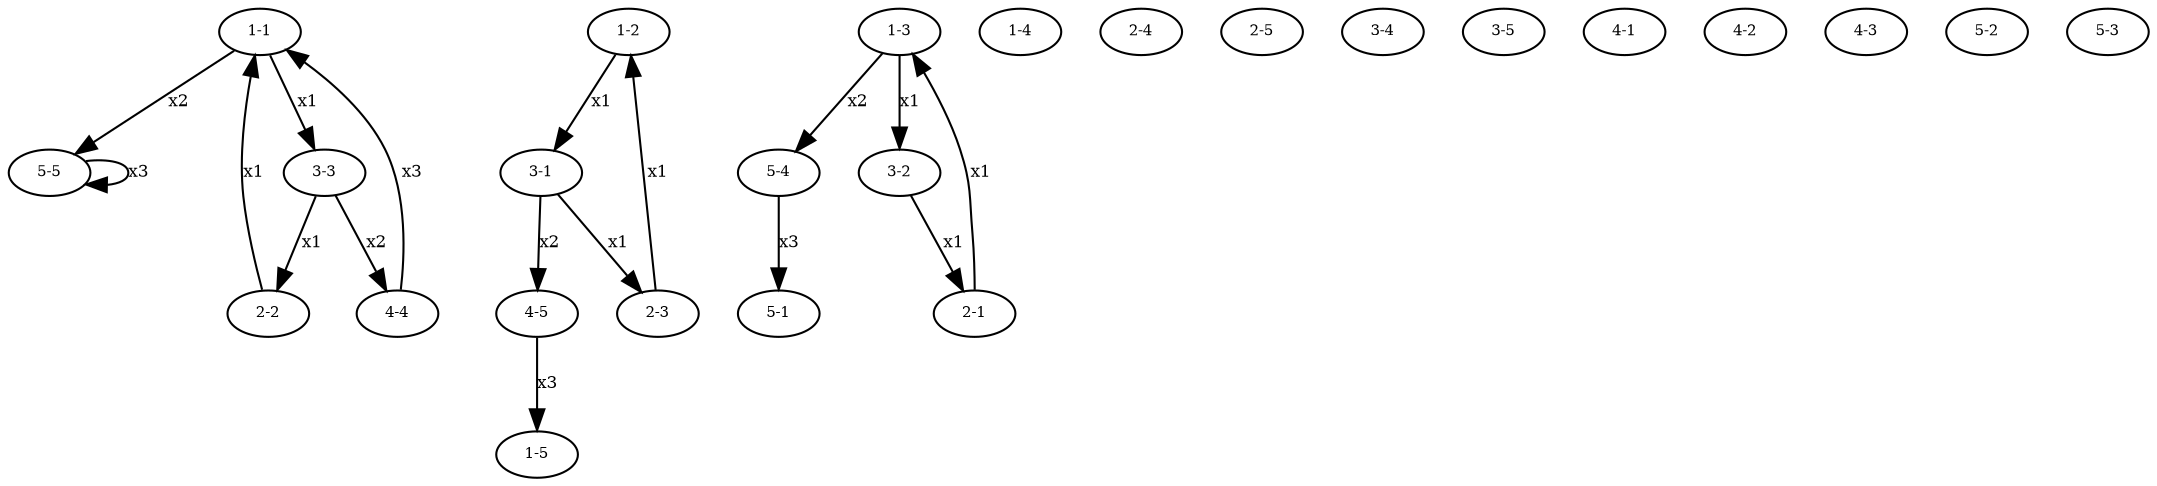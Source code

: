 digraph GxG {
"Gv1-1" [label="1-1",fontsize=7,width=.01,height=.01];
"Gv1-1" -> "Gv5-5" [label="x2",fontsize=8];
"Gv1-1" -> "Gv3-3" [label="x1",fontsize=8];
"Gv1-2" [label="1-2",fontsize=7,width=.01,height=.01];
"Gv1-2" -> "Gv3-1" [label="x1",fontsize=8];
"Gv1-3" [label="1-3",fontsize=7,width=.01,height=.01];
"Gv1-3" -> "Gv5-4" [label="x2",fontsize=8];
"Gv1-3" -> "Gv3-2" [label="x1",fontsize=8];
"Gv1-4" [label="1-4",fontsize=7,width=.01,height=.01];
"Gv1-5" [label="1-5",fontsize=7,width=.01,height=.01];
"Gv2-1" [label="2-1",fontsize=7,width=.01,height=.01];
"Gv2-1" -> "Gv1-3" [label="x1",fontsize=8];
"Gv2-2" [label="2-2",fontsize=7,width=.01,height=.01];
"Gv2-2" -> "Gv1-1" [label="x1",fontsize=8];
"Gv2-3" [label="2-3",fontsize=7,width=.01,height=.01];
"Gv2-3" -> "Gv1-2" [label="x1",fontsize=8];
"Gv2-4" [label="2-4",fontsize=7,width=.01,height=.01];
"Gv2-5" [label="2-5",fontsize=7,width=.01,height=.01];
"Gv3-1" [label="3-1",fontsize=7,width=.01,height=.01];
"Gv3-1" -> "Gv4-5" [label="x2",fontsize=8];
"Gv3-1" -> "Gv2-3" [label="x1",fontsize=8];
"Gv3-2" [label="3-2",fontsize=7,width=.01,height=.01];
"Gv3-2" -> "Gv2-1" [label="x1",fontsize=8];
"Gv3-3" [label="3-3",fontsize=7,width=.01,height=.01];
"Gv3-3" -> "Gv4-4" [label="x2",fontsize=8];
"Gv3-3" -> "Gv2-2" [label="x1",fontsize=8];
"Gv3-4" [label="3-4",fontsize=7,width=.01,height=.01];
"Gv3-5" [label="3-5",fontsize=7,width=.01,height=.01];
"Gv4-1" [label="4-1",fontsize=7,width=.01,height=.01];
"Gv4-2" [label="4-2",fontsize=7,width=.01,height=.01];
"Gv4-3" [label="4-3",fontsize=7,width=.01,height=.01];
"Gv4-4" [label="4-4",fontsize=7,width=.01,height=.01];
"Gv4-4" -> "Gv1-1" [label="x3",fontsize=8];
"Gv4-5" [label="4-5",fontsize=7,width=.01,height=.01];
"Gv4-5" -> "Gv1-5" [label="x3",fontsize=8];
"Gv5-1" [label="5-1",fontsize=7,width=.01,height=.01];
"Gv5-2" [label="5-2",fontsize=7,width=.01,height=.01];
"Gv5-3" [label="5-3",fontsize=7,width=.01,height=.01];
"Gv5-4" [label="5-4",fontsize=7,width=.01,height=.01];
"Gv5-4" -> "Gv5-1" [label="x3",fontsize=8];
"Gv5-5" [label="5-5",fontsize=7,width=.01,height=.01];
"Gv5-5" -> "Gv5-5" [label="x3",fontsize=8];
}
